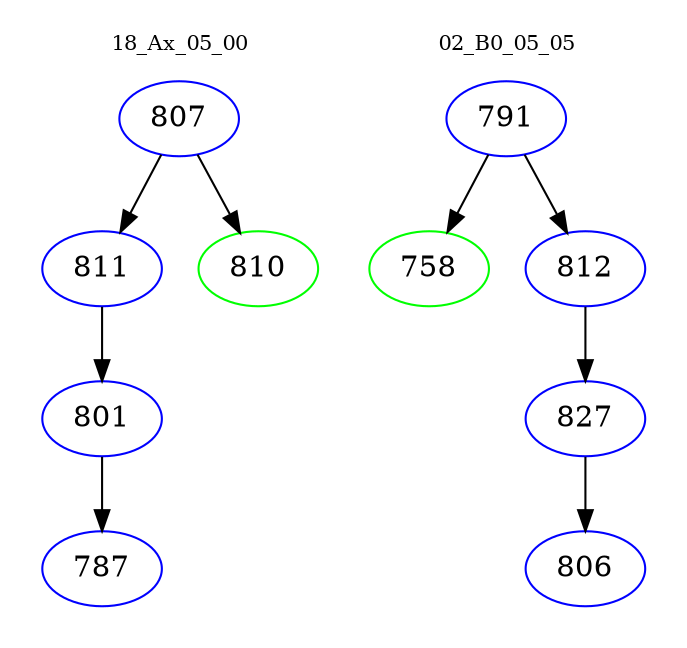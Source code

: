 digraph{
subgraph cluster_0 {
color = white
label = "18_Ax_05_00";
fontsize=10;
T0_807 [label="807", color="blue"]
T0_807 -> T0_811 [color="black"]
T0_811 [label="811", color="blue"]
T0_811 -> T0_801 [color="black"]
T0_801 [label="801", color="blue"]
T0_801 -> T0_787 [color="black"]
T0_787 [label="787", color="blue"]
T0_807 -> T0_810 [color="black"]
T0_810 [label="810", color="green"]
}
subgraph cluster_1 {
color = white
label = "02_B0_05_05";
fontsize=10;
T1_791 [label="791", color="blue"]
T1_791 -> T1_758 [color="black"]
T1_758 [label="758", color="green"]
T1_791 -> T1_812 [color="black"]
T1_812 [label="812", color="blue"]
T1_812 -> T1_827 [color="black"]
T1_827 [label="827", color="blue"]
T1_827 -> T1_806 [color="black"]
T1_806 [label="806", color="blue"]
}
}
